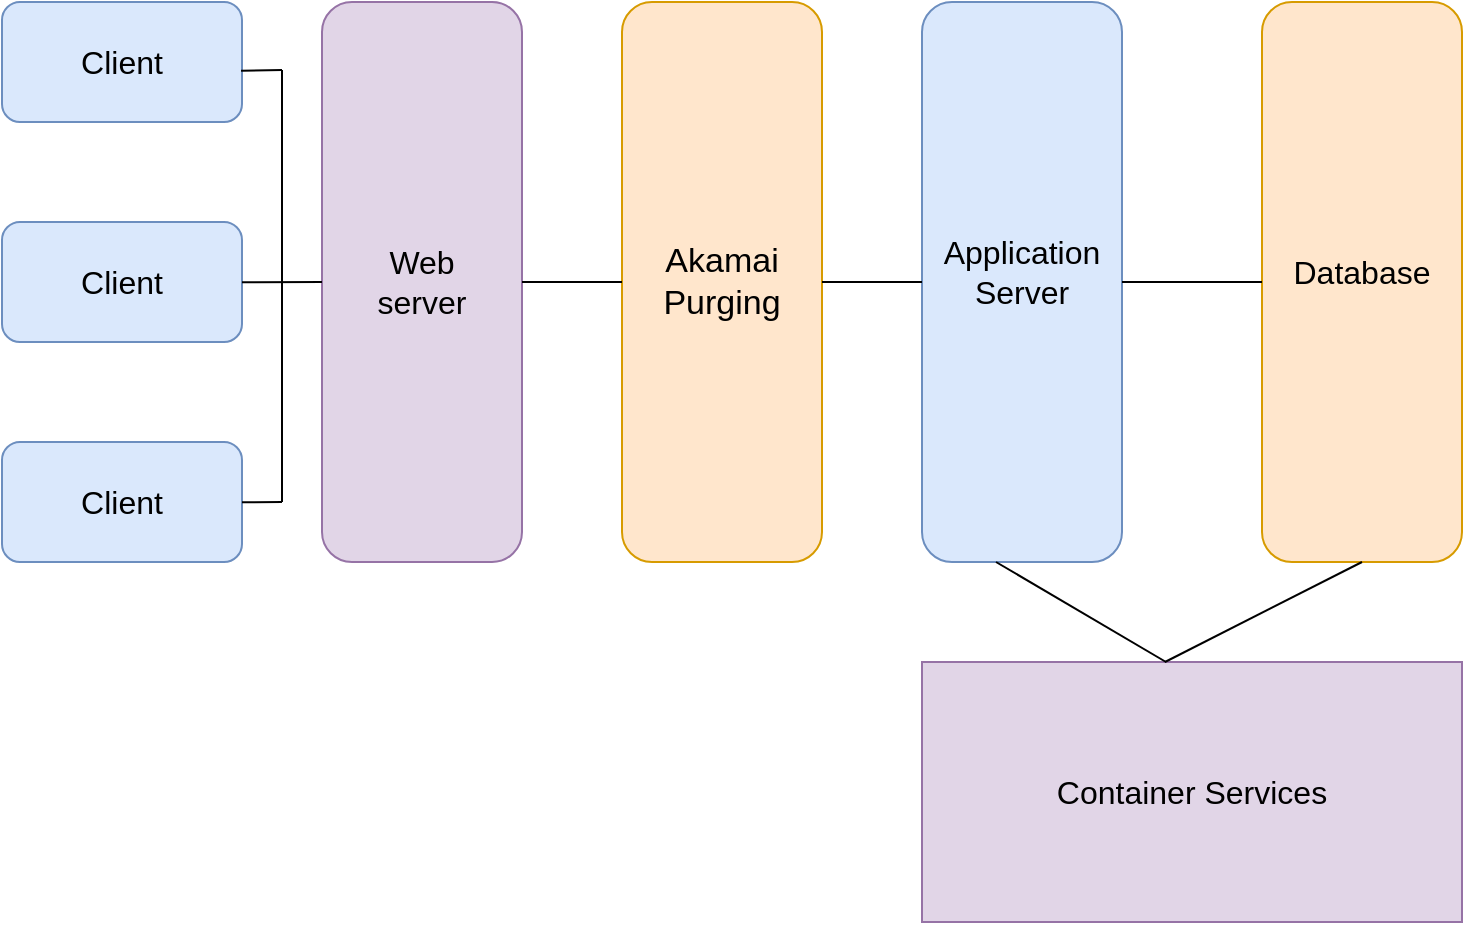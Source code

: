 <mxfile version="24.8.3">
  <diagram name="Page-1" id="EGH5L03GGO7GQxpPWpwL">
    <mxGraphModel dx="1286" dy="742" grid="1" gridSize="10" guides="1" tooltips="1" connect="1" arrows="1" fold="1" page="1" pageScale="1" pageWidth="850" pageHeight="1100" math="0" shadow="0">
      <root>
        <mxCell id="0" />
        <mxCell id="1" parent="0" />
        <mxCell id="eW-Zvj83J4fUP64FngLl-2" value="&lt;font style=&quot;font-size: 16px;&quot;&gt;Client&lt;/font&gt;" style="rounded=1;whiteSpace=wrap;html=1;fillColor=#dae8fc;strokeColor=#6c8ebf;" vertex="1" parent="1">
          <mxGeometry x="60" y="220" width="120" height="60" as="geometry" />
        </mxCell>
        <mxCell id="eW-Zvj83J4fUP64FngLl-3" value="&lt;span style=&quot;font-size: 16px;&quot;&gt;Client&lt;/span&gt;" style="rounded=1;whiteSpace=wrap;html=1;fillColor=#dae8fc;strokeColor=#6c8ebf;" vertex="1" parent="1">
          <mxGeometry x="60" y="330" width="120" height="60" as="geometry" />
        </mxCell>
        <mxCell id="eW-Zvj83J4fUP64FngLl-4" value="&lt;span style=&quot;font-size: 16px;&quot;&gt;Client&lt;/span&gt;" style="rounded=1;whiteSpace=wrap;html=1;fillColor=#dae8fc;strokeColor=#6c8ebf;" vertex="1" parent="1">
          <mxGeometry x="60" y="440" width="120" height="60" as="geometry" />
        </mxCell>
        <mxCell id="eW-Zvj83J4fUP64FngLl-5" value="" style="rounded=1;whiteSpace=wrap;html=1;rotation=-90;fillColor=#ffe6cc;strokeColor=#d79b00;" vertex="1" parent="1">
          <mxGeometry x="280" y="310" width="280" height="100" as="geometry" />
        </mxCell>
        <mxCell id="eW-Zvj83J4fUP64FngLl-7" value="&lt;font style=&quot;font-size: 17px;&quot;&gt;Akamai&lt;/font&gt;&lt;div style=&quot;font-size: 17px;&quot;&gt;&lt;font style=&quot;font-size: 17px;&quot;&gt;Purging&lt;/font&gt;&lt;/div&gt;" style="text;html=1;align=center;verticalAlign=middle;whiteSpace=wrap;rounded=0;" vertex="1" parent="1">
          <mxGeometry x="390" y="345" width="60" height="30" as="geometry" />
        </mxCell>
        <mxCell id="eW-Zvj83J4fUP64FngLl-10" value="" style="rounded=1;whiteSpace=wrap;html=1;rotation=-90;fillColor=#e1d5e7;strokeColor=#9673a6;" vertex="1" parent="1">
          <mxGeometry x="130" y="310" width="280" height="100" as="geometry" />
        </mxCell>
        <mxCell id="eW-Zvj83J4fUP64FngLl-11" value="&lt;font style=&quot;font-size: 16px;&quot;&gt;Web server&lt;/font&gt;" style="text;html=1;align=center;verticalAlign=middle;whiteSpace=wrap;rounded=0;" vertex="1" parent="1">
          <mxGeometry x="240" y="345" width="60" height="30" as="geometry" />
        </mxCell>
        <mxCell id="eW-Zvj83J4fUP64FngLl-13" value="" style="rounded=1;whiteSpace=wrap;html=1;rotation=-90;fillColor=#dae8fc;strokeColor=#6c8ebf;" vertex="1" parent="1">
          <mxGeometry x="430" y="310" width="280" height="100" as="geometry" />
        </mxCell>
        <mxCell id="eW-Zvj83J4fUP64FngLl-14" value="&lt;font style=&quot;font-size: 16px;&quot;&gt;Application&lt;/font&gt;&lt;div style=&quot;font-size: 16px;&quot;&gt;Server&lt;/div&gt;" style="text;html=1;align=center;verticalAlign=middle;whiteSpace=wrap;rounded=0;" vertex="1" parent="1">
          <mxGeometry x="540" y="340" width="60" height="30" as="geometry" />
        </mxCell>
        <mxCell id="eW-Zvj83J4fUP64FngLl-15" value="" style="rounded=1;whiteSpace=wrap;html=1;rotation=-90;fillColor=#ffe6cc;strokeColor=#d79b00;" vertex="1" parent="1">
          <mxGeometry x="600" y="310" width="280" height="100" as="geometry" />
        </mxCell>
        <mxCell id="eW-Zvj83J4fUP64FngLl-17" value="&lt;font style=&quot;font-size: 16px;&quot;&gt;Database&lt;/font&gt;" style="text;html=1;align=center;verticalAlign=middle;whiteSpace=wrap;rounded=0;" vertex="1" parent="1">
          <mxGeometry x="710" y="340" width="60" height="30" as="geometry" />
        </mxCell>
        <mxCell id="eW-Zvj83J4fUP64FngLl-18" value="&lt;font style=&quot;font-size: 16px;&quot;&gt;Container Services&lt;/font&gt;" style="rounded=0;whiteSpace=wrap;html=1;fillColor=#e1d5e7;strokeColor=#9673a6;" vertex="1" parent="1">
          <mxGeometry x="520" y="550" width="270" height="130" as="geometry" />
        </mxCell>
        <mxCell id="eW-Zvj83J4fUP64FngLl-24" value="" style="endArrow=none;html=1;rounded=0;entryX=1.021;entryY=0.572;entryDx=0;entryDy=0;entryPerimeter=0;" edge="1" parent="1">
          <mxGeometry width="50" height="50" relative="1" as="geometry">
            <mxPoint x="200" y="254" as="sourcePoint" />
            <mxPoint x="179.52" y="254.32" as="targetPoint" />
          </mxGeometry>
        </mxCell>
        <mxCell id="eW-Zvj83J4fUP64FngLl-25" value="" style="endArrow=none;html=1;rounded=0;entryX=1.021;entryY=0.572;entryDx=0;entryDy=0;entryPerimeter=0;exitX=0.5;exitY=0;exitDx=0;exitDy=0;" edge="1" parent="1" source="eW-Zvj83J4fUP64FngLl-10">
          <mxGeometry width="50" height="50" relative="1" as="geometry">
            <mxPoint x="207.48" y="359.84" as="sourcePoint" />
            <mxPoint x="180.0" y="360.16" as="targetPoint" />
          </mxGeometry>
        </mxCell>
        <mxCell id="eW-Zvj83J4fUP64FngLl-26" value="" style="endArrow=none;html=1;rounded=0;entryX=1.021;entryY=0.572;entryDx=0;entryDy=0;entryPerimeter=0;" edge="1" parent="1">
          <mxGeometry width="50" height="50" relative="1" as="geometry">
            <mxPoint x="200" y="470" as="sourcePoint" />
            <mxPoint x="180.0" y="470.16" as="targetPoint" />
          </mxGeometry>
        </mxCell>
        <mxCell id="eW-Zvj83J4fUP64FngLl-27" value="" style="endArrow=none;html=1;rounded=0;" edge="1" parent="1">
          <mxGeometry width="50" height="50" relative="1" as="geometry">
            <mxPoint x="200" y="470" as="sourcePoint" />
            <mxPoint x="200" y="360" as="targetPoint" />
          </mxGeometry>
        </mxCell>
        <mxCell id="eW-Zvj83J4fUP64FngLl-28" value="" style="endArrow=none;html=1;rounded=0;" edge="1" parent="1">
          <mxGeometry width="50" height="50" relative="1" as="geometry">
            <mxPoint x="200" y="364" as="sourcePoint" />
            <mxPoint x="200" y="254" as="targetPoint" />
          </mxGeometry>
        </mxCell>
        <mxCell id="eW-Zvj83J4fUP64FngLl-29" value="" style="endArrow=none;html=1;rounded=0;exitX=0.5;exitY=1;exitDx=0;exitDy=0;entryX=0.5;entryY=0;entryDx=0;entryDy=0;" edge="1" parent="1" source="eW-Zvj83J4fUP64FngLl-10" target="eW-Zvj83J4fUP64FngLl-5">
          <mxGeometry width="50" height="50" relative="1" as="geometry">
            <mxPoint x="400" y="340" as="sourcePoint" />
            <mxPoint x="450" y="290" as="targetPoint" />
          </mxGeometry>
        </mxCell>
        <mxCell id="eW-Zvj83J4fUP64FngLl-30" value="" style="endArrow=none;html=1;rounded=0;entryX=0.5;entryY=0;entryDx=0;entryDy=0;exitX=0.5;exitY=1;exitDx=0;exitDy=0;" edge="1" parent="1" source="eW-Zvj83J4fUP64FngLl-5" target="eW-Zvj83J4fUP64FngLl-13">
          <mxGeometry width="50" height="50" relative="1" as="geometry">
            <mxPoint x="480" y="360" as="sourcePoint" />
            <mxPoint x="450" y="290" as="targetPoint" />
          </mxGeometry>
        </mxCell>
        <mxCell id="eW-Zvj83J4fUP64FngLl-31" value="" style="endArrow=none;html=1;rounded=0;entryX=0.5;entryY=0;entryDx=0;entryDy=0;exitX=0.5;exitY=1;exitDx=0;exitDy=0;" edge="1" parent="1" source="eW-Zvj83J4fUP64FngLl-13" target="eW-Zvj83J4fUP64FngLl-15">
          <mxGeometry width="50" height="50" relative="1" as="geometry">
            <mxPoint x="550" y="340" as="sourcePoint" />
            <mxPoint x="600" y="290" as="targetPoint" />
          </mxGeometry>
        </mxCell>
        <mxCell id="eW-Zvj83J4fUP64FngLl-32" value="" style="endArrow=none;html=1;rounded=0;entryX=0;entryY=0.5;entryDx=0;entryDy=0;" edge="1" parent="1">
          <mxGeometry width="50" height="50" relative="1" as="geometry">
            <mxPoint x="642" y="550" as="sourcePoint" />
            <mxPoint x="557" y="500" as="targetPoint" />
          </mxGeometry>
        </mxCell>
        <mxCell id="eW-Zvj83J4fUP64FngLl-33" value="" style="endArrow=none;html=1;rounded=0;entryX=0;entryY=0.5;entryDx=0;entryDy=0;exitX=0.45;exitY=0;exitDx=0;exitDy=0;exitPerimeter=0;" edge="1" parent="1" source="eW-Zvj83J4fUP64FngLl-18" target="eW-Zvj83J4fUP64FngLl-15">
          <mxGeometry width="50" height="50" relative="1" as="geometry">
            <mxPoint x="550" y="490" as="sourcePoint" />
            <mxPoint x="600" y="440" as="targetPoint" />
          </mxGeometry>
        </mxCell>
      </root>
    </mxGraphModel>
  </diagram>
</mxfile>
